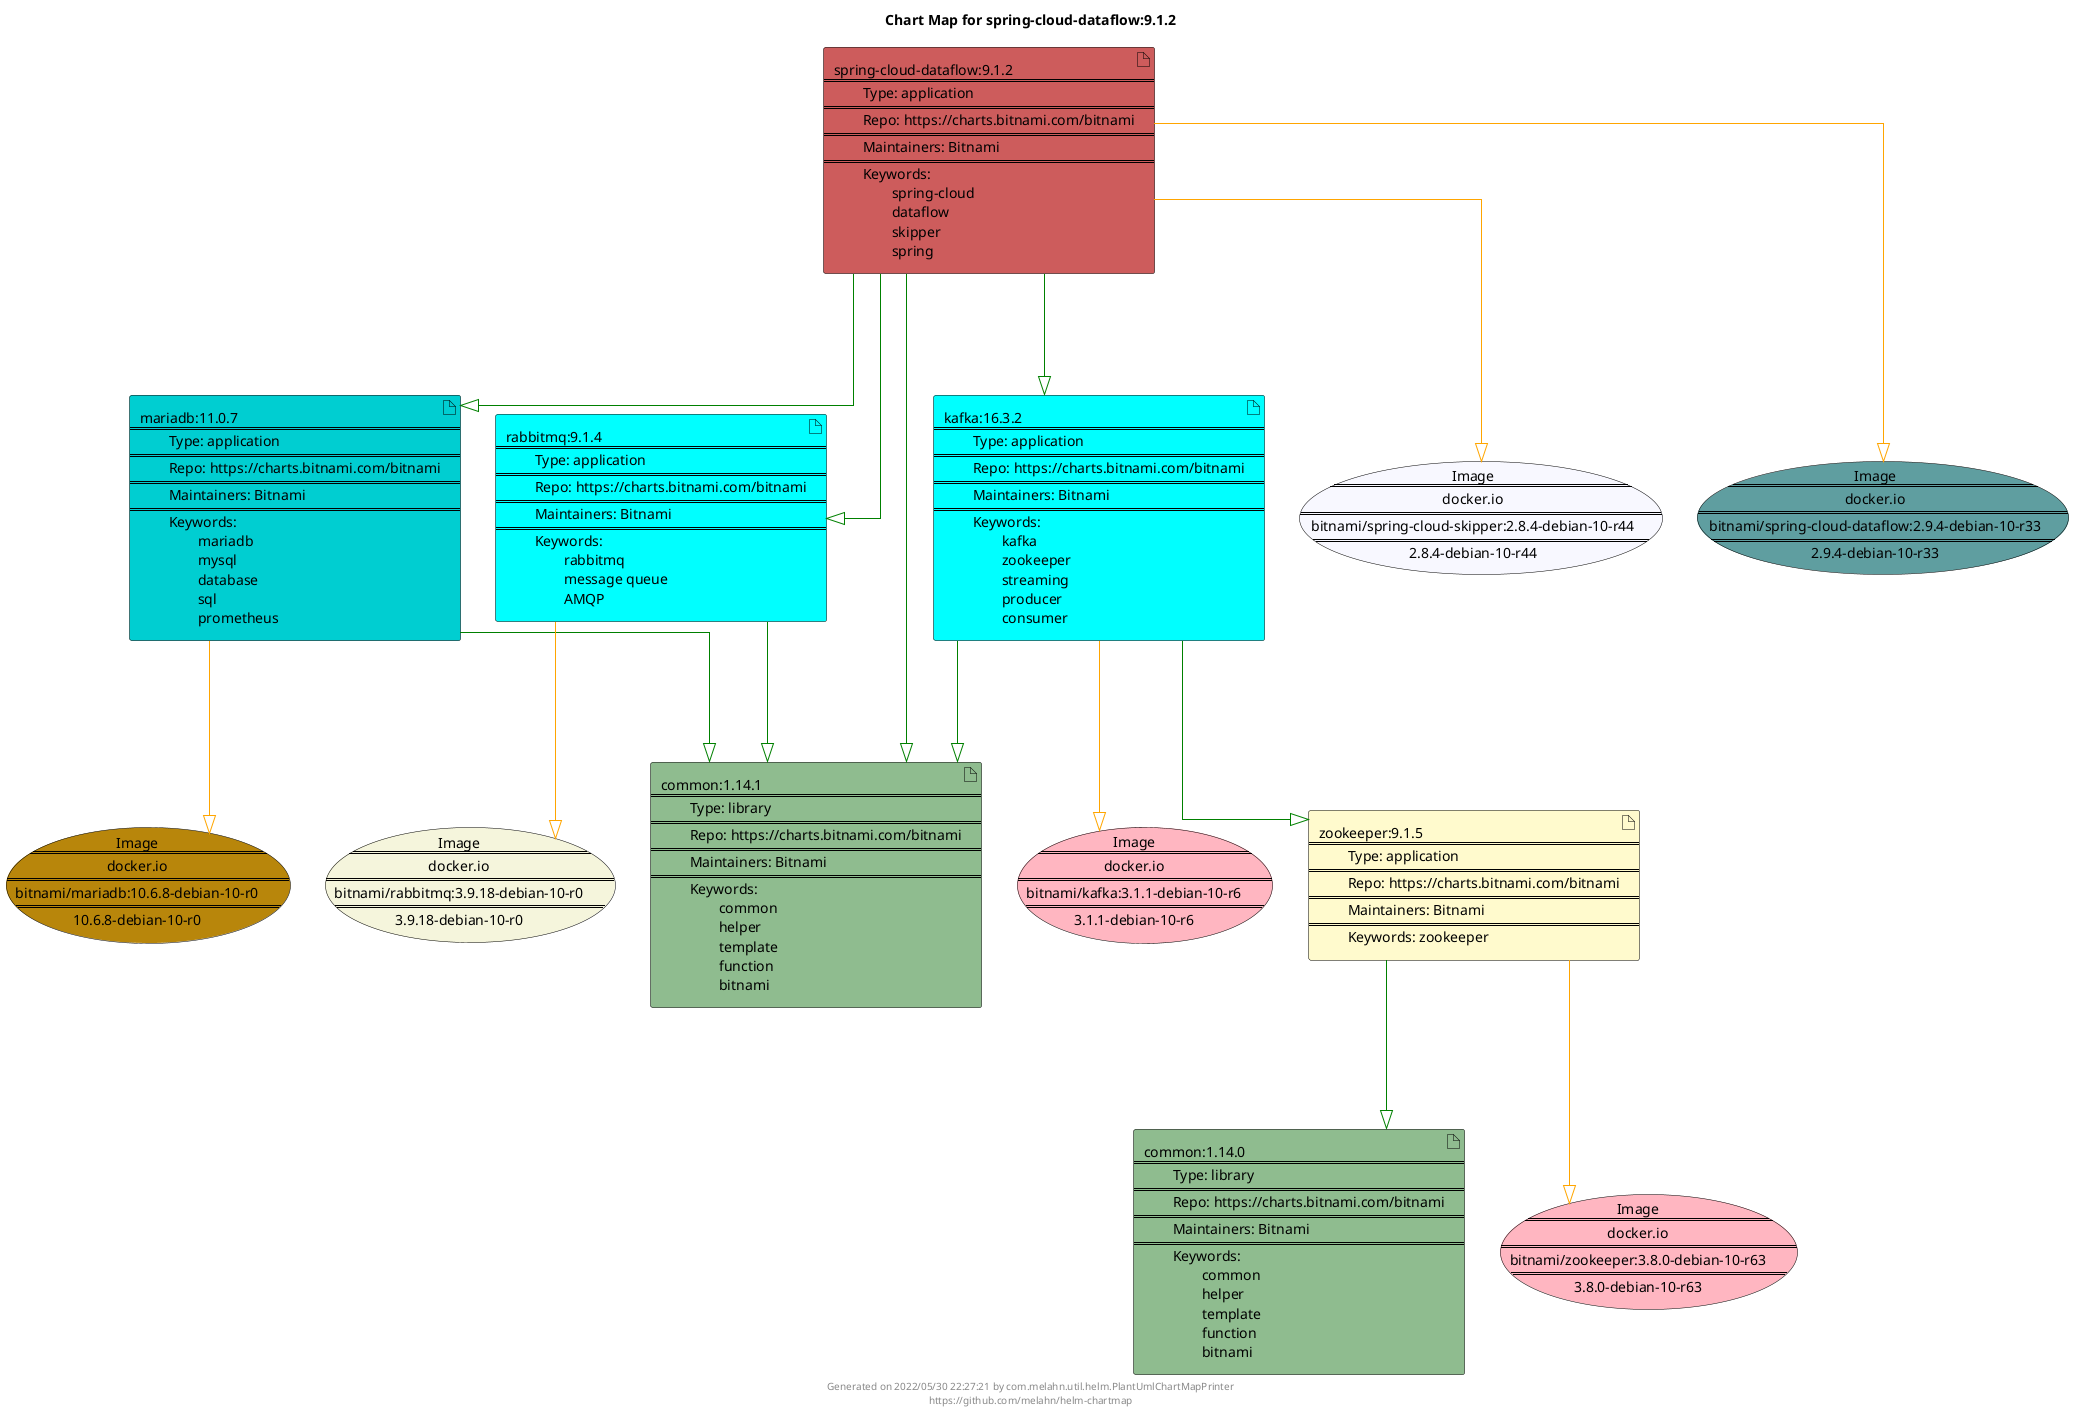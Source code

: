 @startuml
skinparam linetype ortho
skinparam backgroundColor white
skinparam usecaseBorderColor black
skinparam usecaseArrowColor LightSlateGray
skinparam artifactBorderColor black
skinparam artifactArrowColor LightSlateGray

title Chart Map for spring-cloud-dataflow:9.1.2

'There are 7 referenced Helm Charts
artifact "mariadb:11.0.7\n====\n\tType: application\n====\n\tRepo: https://charts.bitnami.com/bitnami\n====\n\tMaintainers: Bitnami\n====\n\tKeywords: \n\t\tmariadb\n\t\tmysql\n\t\tdatabase\n\t\tsql\n\t\tprometheus" as mariadb_11_0_7 #DarkTurquoise
artifact "zookeeper:9.1.5\n====\n\tType: application\n====\n\tRepo: https://charts.bitnami.com/bitnami\n====\n\tMaintainers: Bitnami\n====\n\tKeywords: zookeeper" as zookeeper_9_1_5 #LemonChiffon
artifact "common:1.14.0\n====\n\tType: library\n====\n\tRepo: https://charts.bitnami.com/bitnami\n====\n\tMaintainers: Bitnami\n====\n\tKeywords: \n\t\tcommon\n\t\thelper\n\t\ttemplate\n\t\tfunction\n\t\tbitnami" as common_1_14_0 #DarkSeaGreen
artifact "spring-cloud-dataflow:9.1.2\n====\n\tType: application\n====\n\tRepo: https://charts.bitnami.com/bitnami\n====\n\tMaintainers: Bitnami\n====\n\tKeywords: \n\t\tspring-cloud\n\t\tdataflow\n\t\tskipper\n\t\tspring" as spring_cloud_dataflow_9_1_2 #IndianRed
artifact "rabbitmq:9.1.4\n====\n\tType: application\n====\n\tRepo: https://charts.bitnami.com/bitnami\n====\n\tMaintainers: Bitnami\n====\n\tKeywords: \n\t\trabbitmq\n\t\tmessage queue\n\t\tAMQP" as rabbitmq_9_1_4 #Aqua
artifact "common:1.14.1\n====\n\tType: library\n====\n\tRepo: https://charts.bitnami.com/bitnami\n====\n\tMaintainers: Bitnami\n====\n\tKeywords: \n\t\tcommon\n\t\thelper\n\t\ttemplate\n\t\tfunction\n\t\tbitnami" as common_1_14_1 #DarkSeaGreen
artifact "kafka:16.3.2\n====\n\tType: application\n====\n\tRepo: https://charts.bitnami.com/bitnami\n====\n\tMaintainers: Bitnami\n====\n\tKeywords: \n\t\tkafka\n\t\tzookeeper\n\t\tstreaming\n\t\tproducer\n\t\tconsumer" as kafka_16_3_2 #Aqua

'There are 6 referenced Docker Images
usecase "Image\n====\ndocker.io\n====\nbitnami/spring-cloud-skipper:2.8.4-debian-10-r44\n====\n2.8.4-debian-10-r44" as docker_io_bitnami_spring_cloud_skipper_2_8_4_debian_10_r44 #GhostWhite
usecase "Image\n====\ndocker.io\n====\nbitnami/mariadb:10.6.8-debian-10-r0\n====\n10.6.8-debian-10-r0" as docker_io_bitnami_mariadb_10_6_8_debian_10_r0 #DarkGoldenRod
usecase "Image\n====\ndocker.io\n====\nbitnami/zookeeper:3.8.0-debian-10-r63\n====\n3.8.0-debian-10-r63" as docker_io_bitnami_zookeeper_3_8_0_debian_10_r63 #LightPink
usecase "Image\n====\ndocker.io\n====\nbitnami/rabbitmq:3.9.18-debian-10-r0\n====\n3.9.18-debian-10-r0" as docker_io_bitnami_rabbitmq_3_9_18_debian_10_r0 #Beige
usecase "Image\n====\ndocker.io\n====\nbitnami/kafka:3.1.1-debian-10-r6\n====\n3.1.1-debian-10-r6" as docker_io_bitnami_kafka_3_1_1_debian_10_r6 #LightPink
usecase "Image\n====\ndocker.io\n====\nbitnami/spring-cloud-dataflow:2.9.4-debian-10-r33\n====\n2.9.4-debian-10-r33" as docker_io_bitnami_spring_cloud_dataflow_2_9_4_debian_10_r33 #CadetBlue

'Chart Dependencies
spring_cloud_dataflow_9_1_2--[#green]-|>rabbitmq_9_1_4
rabbitmq_9_1_4--[#green]-|>common_1_14_1
spring_cloud_dataflow_9_1_2--[#green]-|>common_1_14_1
spring_cloud_dataflow_9_1_2--[#green]-|>mariadb_11_0_7
mariadb_11_0_7--[#green]-|>common_1_14_1
spring_cloud_dataflow_9_1_2--[#green]-|>kafka_16_3_2
kafka_16_3_2--[#green]-|>common_1_14_1
kafka_16_3_2--[#green]-|>zookeeper_9_1_5
zookeeper_9_1_5--[#green]-|>common_1_14_0
mariadb_11_0_7--[#orange]-|>docker_io_bitnami_mariadb_10_6_8_debian_10_r0
zookeeper_9_1_5--[#orange]-|>docker_io_bitnami_zookeeper_3_8_0_debian_10_r63
spring_cloud_dataflow_9_1_2--[#orange]-|>docker_io_bitnami_spring_cloud_dataflow_2_9_4_debian_10_r33
spring_cloud_dataflow_9_1_2--[#orange]-|>docker_io_bitnami_spring_cloud_skipper_2_8_4_debian_10_r44
rabbitmq_9_1_4--[#orange]-|>docker_io_bitnami_rabbitmq_3_9_18_debian_10_r0
kafka_16_3_2--[#orange]-|>docker_io_bitnami_kafka_3_1_1_debian_10_r6

center footer Generated on 2022/05/30 22:27:21 by com.melahn.util.helm.PlantUmlChartMapPrinter\nhttps://github.com/melahn/helm-chartmap
@enduml
